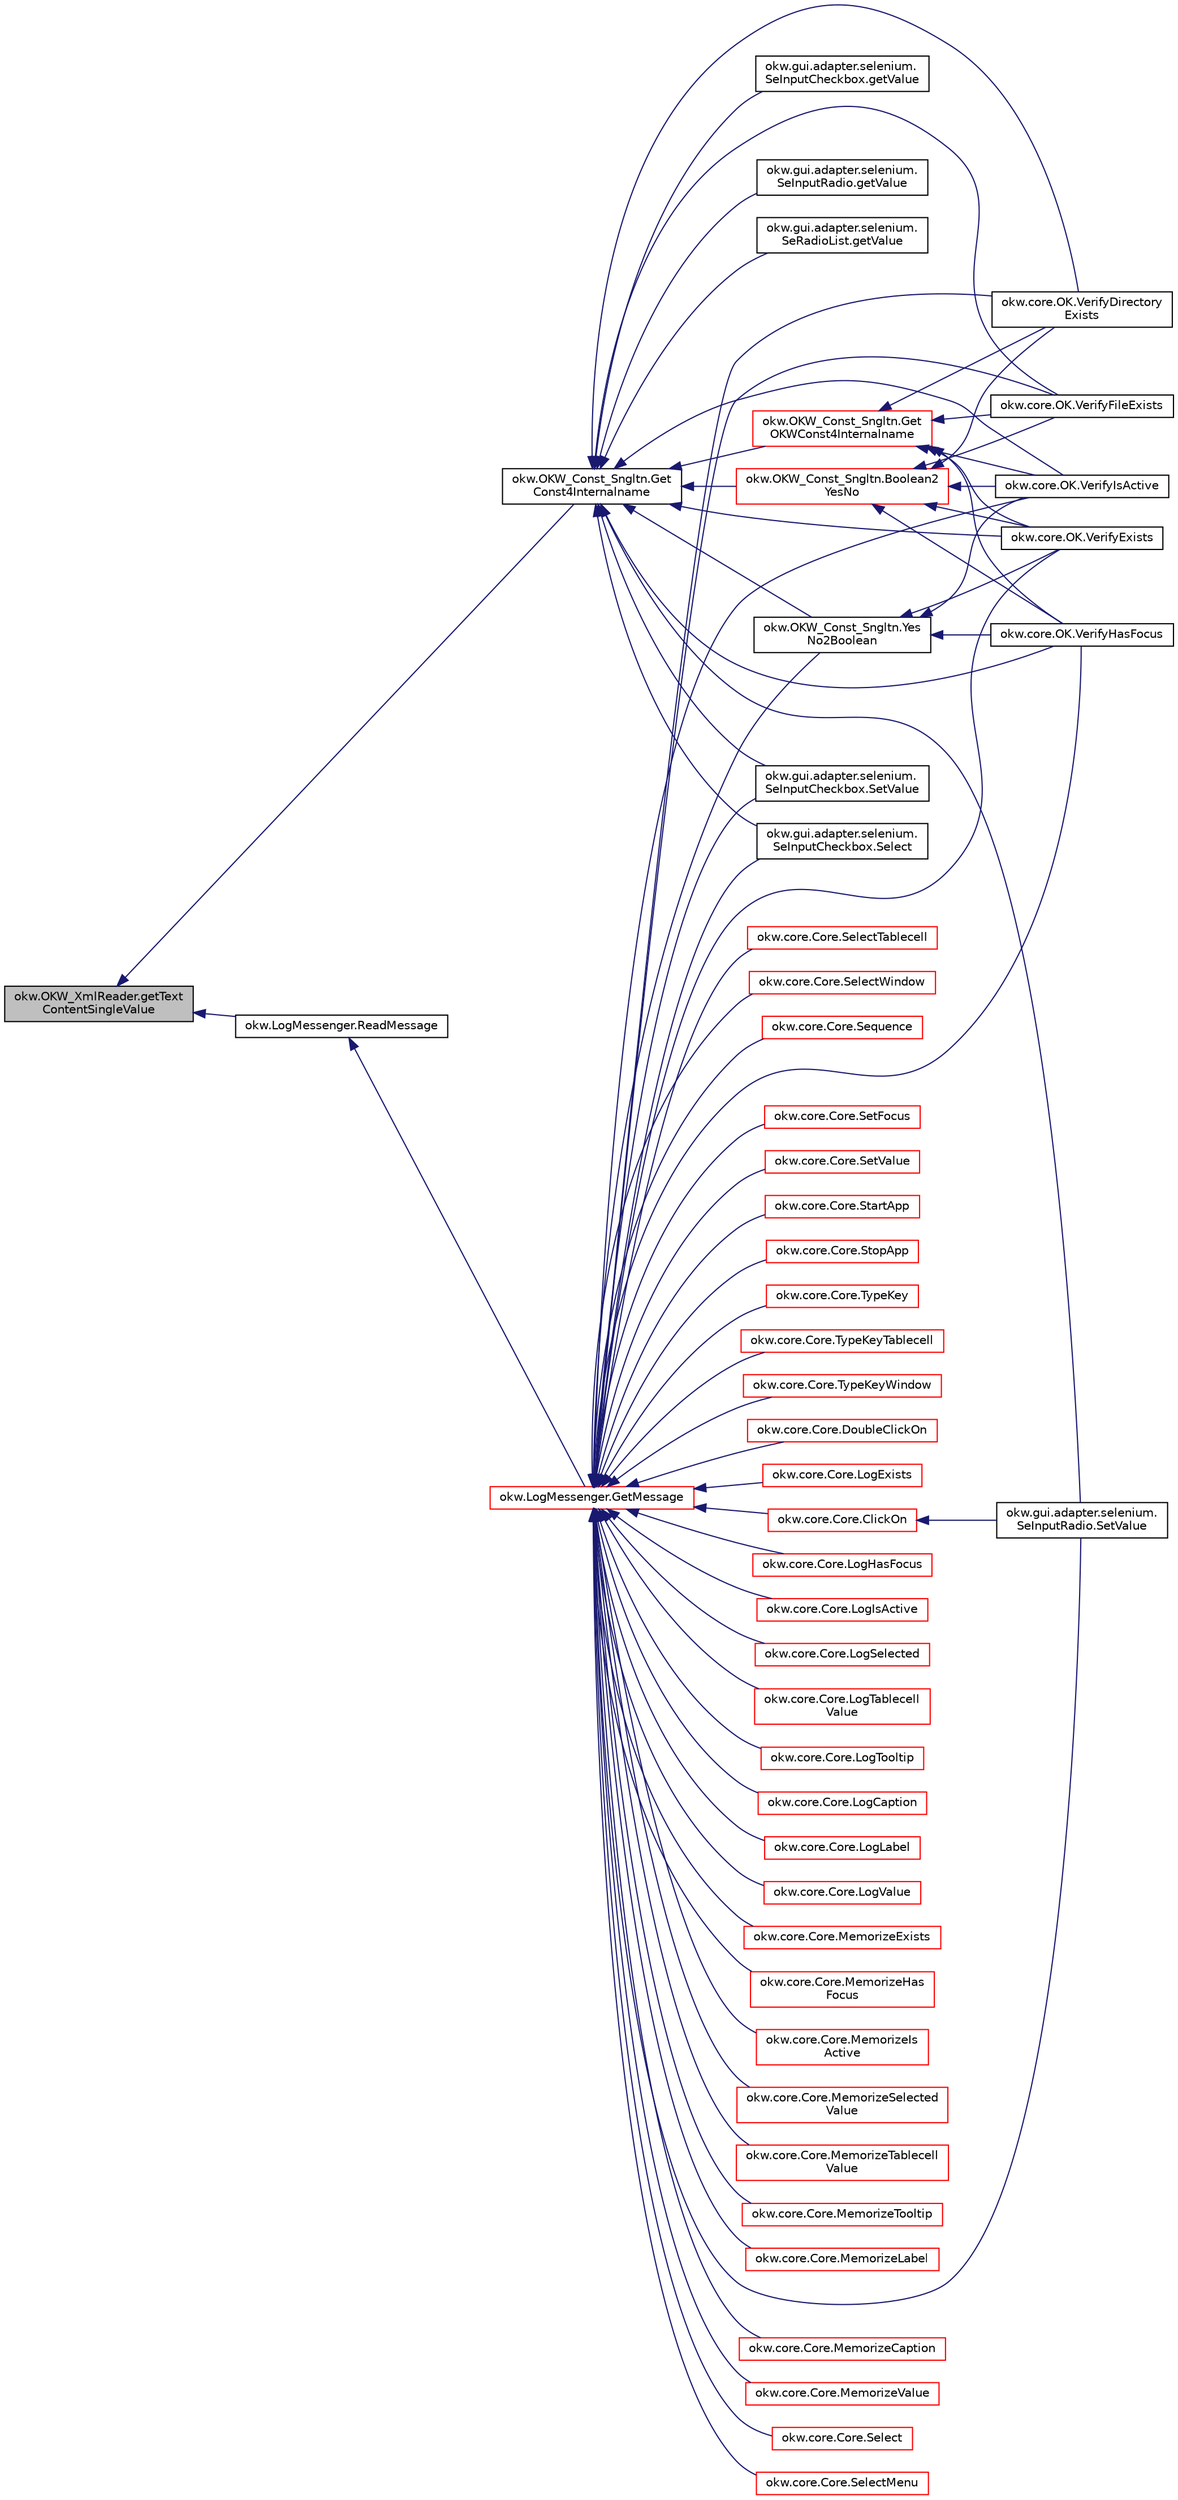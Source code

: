 digraph "okw.OKW_XmlReader.getTextContentSingleValue"
{
 // INTERACTIVE_SVG=YES
  edge [fontname="Helvetica",fontsize="10",labelfontname="Helvetica",labelfontsize="10"];
  node [fontname="Helvetica",fontsize="10",shape=record];
  rankdir="LR";
  Node3 [label="okw.OKW_XmlReader.getText\lContentSingleValue",height=0.2,width=0.4,color="black", fillcolor="grey75", style="filled", fontcolor="black"];
  Node3 -> Node4 [dir="back",color="midnightblue",fontsize="10",style="solid",fontname="Helvetica"];
  Node4 [label="okw.LogMessenger.ReadMessage",height=0.2,width=0.4,color="black", fillcolor="white", style="filled",URL="$classokw_1_1_log_messenger.html#a530cd6ab82ec82a04206a2e976ec06e3",tooltip="Interne Kernfunktion holt die Log-Meldung mit Platzhaltern aus der XML-Datei. "];
  Node4 -> Node5 [dir="back",color="midnightblue",fontsize="10",style="solid",fontname="Helvetica"];
  Node5 [label="okw.LogMessenger.GetMessage",height=0.2,width=0.4,color="red", fillcolor="white", style="filled",URL="$classokw_1_1_log_messenger.html#af225d1f037d47b3b085175c09d78bdd2",tooltip="Holt die Log-Meldung für MethodeNmae/Textkey ohne weitere Parameter. "];
  Node5 -> Node6 [dir="back",color="midnightblue",fontsize="10",style="solid",fontname="Helvetica"];
  Node6 [label="okw.core.Core.ClickOn",height=0.2,width=0.4,color="red", fillcolor="white", style="filled",URL="$classokw_1_1core_1_1_core.html#a3e601b16ed5c18b3daa279cf61044504",tooltip="Klickt auf das gegebene Objekt. "];
  Node6 -> Node8 [dir="back",color="midnightblue",fontsize="10",style="solid",fontname="Helvetica"];
  Node8 [label="okw.gui.adapter.selenium.\lSeInputRadio.SetValue",height=0.2,width=0.4,color="black", fillcolor="white", style="filled",URL="$classokw_1_1gui_1_1adapter_1_1selenium_1_1_se_input_radio.html#a7dce83be09a4af05f50b0e74aa9d27f7",tooltip="Ein SeInputButton IstkeinMenüobject! -> OKWFrameObjectMethodNotImplemented Auslösen! ..."];
  Node5 -> Node10 [dir="back",color="midnightblue",fontsize="10",style="solid",fontname="Helvetica"];
  Node10 [label="okw.core.Core.DoubleClickOn",height=0.2,width=0.4,color="red", fillcolor="white", style="filled",URL="$classokw_1_1core_1_1_core.html#ac282376df171a9d2d62bfe2f5a624cb2",tooltip="Klickt auf das gegebene Objekt. "];
  Node5 -> Node12 [dir="back",color="midnightblue",fontsize="10",style="solid",fontname="Helvetica"];
  Node12 [label="okw.core.Core.LogExists",height=0.2,width=0.4,color="red", fillcolor="white", style="filled",URL="$classokw_1_1core_1_1_core.html#a40b3422362c40854e75c069250a9c964",tooltip="Protokolliert, ob das gegebene Objekt existiert. "];
  Node5 -> Node14 [dir="back",color="midnightblue",fontsize="10",style="solid",fontname="Helvetica"];
  Node14 [label="okw.core.Core.LogHasFocus",height=0.2,width=0.4,color="red", fillcolor="white", style="filled",URL="$classokw_1_1core_1_1_core.html#a03c5ee5ec358b422d897b56c095d2613",tooltip="Dokumentiert den Fokus-Status des gegebenen Objekts. "];
  Node5 -> Node16 [dir="back",color="midnightblue",fontsize="10",style="solid",fontname="Helvetica"];
  Node16 [label="okw.core.Core.LogIsActive",height=0.2,width=0.4,color="red", fillcolor="white", style="filled",URL="$classokw_1_1core_1_1_core.html#a50d5ec463eec7315aecc7a2f3d1bb6e9",tooltip="Dokumentiert den Status des gegebenen Objekts. "];
  Node5 -> Node18 [dir="back",color="midnightblue",fontsize="10",style="solid",fontname="Helvetica"];
  Node18 [label="okw.core.Core.LogSelected",height=0.2,width=0.4,color="red", fillcolor="white", style="filled",URL="$classokw_1_1core_1_1_core.html#a7d2e15f017823e0df6c45fe7fe8251c0",tooltip="Dokumentiert den markierten Text des gegebenen Objekts. "];
  Node5 -> Node20 [dir="back",color="midnightblue",fontsize="10",style="solid",fontname="Helvetica"];
  Node20 [label="okw.core.Core.LogTablecell\lValue",height=0.2,width=0.4,color="red", fillcolor="white", style="filled",URL="$classokw_1_1core_1_1_core.html#ad33d08973ab4bfdc740acd14aa20364f",tooltip="Dokumentiert den Wert der ausgewählten Zelle. "];
  Node5 -> Node22 [dir="back",color="midnightblue",fontsize="10",style="solid",fontname="Helvetica"];
  Node22 [label="okw.core.Core.LogTooltip",height=0.2,width=0.4,color="red", fillcolor="white", style="filled",URL="$classokw_1_1core_1_1_core.html#a865a6eab7d2b9fe768ac92e0b6272af8",tooltip="Dokumentiert die Kurzinfo zu einem Werkzeug des gegebenen Objekts. "];
  Node5 -> Node24 [dir="back",color="midnightblue",fontsize="10",style="solid",fontname="Helvetica"];
  Node24 [label="okw.core.Core.LogCaption",height=0.2,width=0.4,color="red", fillcolor="white", style="filled",URL="$classokw_1_1core_1_1_core.html#a0aa220ef8efe2df075093c4eb2a08212",tooltip="Keine Beschreibung zu \"LogCaption\" verfügbar. "];
  Node5 -> Node26 [dir="back",color="midnightblue",fontsize="10",style="solid",fontname="Helvetica"];
  Node26 [label="okw.core.Core.LogLabel",height=0.2,width=0.4,color="red", fillcolor="white", style="filled",URL="$classokw_1_1core_1_1_core.html#a6d1157e91ec02c1f765d015ed03428b6",tooltip="Keine Beschreibung zu \"LogLabel\" verfügbar. "];
  Node5 -> Node28 [dir="back",color="midnightblue",fontsize="10",style="solid",fontname="Helvetica"];
  Node28 [label="okw.core.Core.LogValue",height=0.2,width=0.4,color="red", fillcolor="white", style="filled",URL="$classokw_1_1core_1_1_core.html#a9087a6954326ab2e0ec251a875b58496",tooltip="Dokumentiert den Standartwert eines Objekts. "];
  Node5 -> Node30 [dir="back",color="midnightblue",fontsize="10",style="solid",fontname="Helvetica"];
  Node30 [label="okw.core.Core.MemorizeExists",height=0.2,width=0.4,color="red", fillcolor="white", style="filled",URL="$classokw_1_1core_1_1_core.html#aa658863b5193d66b93b5e71ad3785e47",tooltip="Merkt sich den aktuell existierenden Zustand des Objekts. "];
  Node5 -> Node32 [dir="back",color="midnightblue",fontsize="10",style="solid",fontname="Helvetica"];
  Node32 [label="okw.core.Core.MemorizeHas\lFocus",height=0.2,width=0.4,color="red", fillcolor="white", style="filled",URL="$classokw_1_1core_1_1_core.html#af476a6399f7554f11a332d521fa4957e",tooltip="Keine Beschreibung zu \"MemorizeHasFocus\" verfügbar. "];
  Node5 -> Node34 [dir="back",color="midnightblue",fontsize="10",style="solid",fontname="Helvetica"];
  Node34 [label="okw.core.Core.MemorizeIs\lActive",height=0.2,width=0.4,color="red", fillcolor="white", style="filled",URL="$classokw_1_1core_1_1_core.html#a69fb76c04f4cfaa44b65f5477768455c",tooltip="Merkt sich den Zustand des gegebenen Objekts. "];
  Node5 -> Node36 [dir="back",color="midnightblue",fontsize="10",style="solid",fontname="Helvetica"];
  Node36 [label="okw.core.Core.MemorizeSelected\lValue",height=0.2,width=0.4,color="red", fillcolor="white", style="filled",URL="$classokw_1_1core_1_1_core.html#ae13536308d66e68f25d673af7fec2d2b",tooltip="Keine Beschreibung zu \"MemorizeSelectedValue\" verfügbar. "];
  Node5 -> Node38 [dir="back",color="midnightblue",fontsize="10",style="solid",fontname="Helvetica"];
  Node38 [label="okw.core.Core.MemorizeTablecell\lValue",height=0.2,width=0.4,color="red", fillcolor="white", style="filled",URL="$classokw_1_1core_1_1_core.html#a67a1a2afd49b3f0e696f86e78a599c4b",tooltip="Merkt sich den Wert der gegebenen Zelle in der Tabelle. "];
  Node5 -> Node40 [dir="back",color="midnightblue",fontsize="10",style="solid",fontname="Helvetica"];
  Node40 [label="okw.core.Core.MemorizeTooltip",height=0.2,width=0.4,color="red", fillcolor="white", style="filled",URL="$classokw_1_1core_1_1_core.html#a394fc596a02f7af416f4505a788301c1",tooltip="Dokumentiert den Tooltip-Text (Kurzinformation) des gegebenen Objekts. "];
  Node5 -> Node42 [dir="back",color="midnightblue",fontsize="10",style="solid",fontname="Helvetica"];
  Node42 [label="okw.core.Core.MemorizeLabel",height=0.2,width=0.4,color="red", fillcolor="white", style="filled",URL="$classokw_1_1core_1_1_core.html#a85d56eaf394a4e6a0f67979e5d3c58fa",tooltip="Keine Beschreibung zu \"MemorizeLabel\" verfügbar. "];
  Node5 -> Node44 [dir="back",color="midnightblue",fontsize="10",style="solid",fontname="Helvetica"];
  Node44 [label="okw.core.Core.MemorizeCaption",height=0.2,width=0.4,color="red", fillcolor="white", style="filled",URL="$classokw_1_1core_1_1_core.html#a45d00018ce652231985a88ca26d34da7",tooltip="Keine Beschreibung zu \"MemorizeCaption\" verfügbar. "];
  Node5 -> Node46 [dir="back",color="midnightblue",fontsize="10",style="solid",fontname="Helvetica"];
  Node46 [label="okw.core.Core.MemorizeValue",height=0.2,width=0.4,color="red", fillcolor="white", style="filled",URL="$classokw_1_1core_1_1_core.html#ac8440162926bfc169ee483bd7f860117",tooltip="Merkt sich den Standartwert eines Objekts. "];
  Node5 -> Node48 [dir="back",color="midnightblue",fontsize="10",style="solid",fontname="Helvetica"];
  Node48 [label="okw.core.Core.Select",height=0.2,width=0.4,color="red", fillcolor="white", style="filled",URL="$classokw_1_1core_1_1_core.html#af118e712145af544f4045c3bf636311b",tooltip="Auswahl aller Zeilen einer Liste/Tabelle, welche die gegebenen Daten enthalten. "];
  Node5 -> Node50 [dir="back",color="midnightblue",fontsize="10",style="solid",fontname="Helvetica"];
  Node50 [label="okw.core.Core.SelectMenu",height=0.2,width=0.4,color="red", fillcolor="white", style="filled",URL="$classokw_1_1core_1_1_core.html#ad456e1c840aa697b44843afd9fefa8e2",tooltip="Wählt den gegebenen Menü-Eintrag aus. "];
  Node5 -> Node52 [dir="back",color="midnightblue",fontsize="10",style="solid",fontname="Helvetica"];
  Node52 [label="okw.core.Core.SelectTablecell",height=0.2,width=0.4,color="red", fillcolor="white", style="filled",URL="$classokw_1_1core_1_1_core.html#a02e398b0aa11815b25b1471e4ce2795e",tooltip="Wählt die gegebene Tabellenzelle aus. "];
  Node5 -> Node54 [dir="back",color="midnightblue",fontsize="10",style="solid",fontname="Helvetica"];
  Node54 [label="okw.core.Core.SelectWindow",height=0.2,width=0.4,color="red", fillcolor="white", style="filled",URL="$classokw_1_1core_1_1_core.html#a6a68660eb5e34965522896e2a5c48314",tooltip="Setzt den Kontext auf das gegebene Fenster. "];
  Node5 -> Node56 [dir="back",color="midnightblue",fontsize="10",style="solid",fontname="Helvetica"];
  Node56 [label="okw.core.Core.Sequence",height=0.2,width=0.4,color="red", fillcolor="white", style="filled",URL="$classokw_1_1core_1_1_core.html#ab0cd601b3ec8b8e20755ed24a3d8680b",tooltip="Ruft die Sequenz eines Fensters auf. "];
  Node5 -> Node58 [dir="back",color="midnightblue",fontsize="10",style="solid",fontname="Helvetica"];
  Node58 [label="okw.core.Core.SetFocus",height=0.2,width=0.4,color="red", fillcolor="white", style="filled",URL="$classokw_1_1core_1_1_core.html#a343aac009274a866520db97ec9cc793a",tooltip="Setzt den Fokus auf das gegebene Fensterobjekt. "];
  Node5 -> Node60 [dir="back",color="midnightblue",fontsize="10",style="solid",fontname="Helvetica"];
  Node60 [label="okw.core.Core.SetValue",height=0.2,width=0.4,color="red", fillcolor="white", style="filled",URL="$classokw_1_1core_1_1_core.html#a7088065564f2909025435c0c5594926c",tooltip="Setzt den Wert des gegebenen Fensterobjekts auf den gegebenen Wert. "];
  Node5 -> Node62 [dir="back",color="midnightblue",fontsize="10",style="solid",fontname="Helvetica"];
  Node62 [label="okw.core.Core.StartApp",height=0.2,width=0.4,color="red", fillcolor="white", style="filled",URL="$classokw_1_1core_1_1_core.html#ac20a22275b6aea1c4e551dce1fd0c1e9",tooltip="Startet die gegebene Anwendung. "];
  Node5 -> Node64 [dir="back",color="midnightblue",fontsize="10",style="solid",fontname="Helvetica"];
  Node64 [label="okw.core.Core.StopApp",height=0.2,width=0.4,color="red", fillcolor="white", style="filled",URL="$classokw_1_1core_1_1_core.html#a13d953a145a5e1bc776785f8433ba69c",tooltip="Beendet eine gegebene Anwendung. "];
  Node5 -> Node66 [dir="back",color="midnightblue",fontsize="10",style="solid",fontname="Helvetica"];
  Node66 [label="okw.core.Core.TypeKey",height=0.2,width=0.4,color="red", fillcolor="white", style="filled",URL="$classokw_1_1core_1_1_core.html#ad09bf3a237b88913dbe9ebc228db1cf3",tooltip="Tastatureingaben von Daten in das aktive Fensterobjekt. "];
  Node5 -> Node68 [dir="back",color="midnightblue",fontsize="10",style="solid",fontname="Helvetica"];
  Node68 [label="okw.core.Core.TypeKeyTablecell",height=0.2,width=0.4,color="red", fillcolor="white", style="filled",URL="$classokw_1_1core_1_1_core.html#a86cffd624c6b0a94074479b6fe3260de",tooltip="Eingabe von Daten in eine gegebene Tabellenzelle über die Tastatur. "];
  Node5 -> Node70 [dir="back",color="midnightblue",fontsize="10",style="solid",fontname="Helvetica"];
  Node70 [label="okw.core.Core.TypeKeyWindow",height=0.2,width=0.4,color="red", fillcolor="white", style="filled",URL="$classokw_1_1core_1_1_core.html#acfdd78869f2151c68f7cc9e4b8acd890",tooltip="Tastatureingabe in ein bestimmtes Fensterobjekt. "];
  Node5 -> Node141 [dir="back",color="midnightblue",fontsize="10",style="solid",fontname="Helvetica"];
  Node141 [label="okw.core.OK.VerifyExists",height=0.2,width=0.4,color="black", fillcolor="white", style="filled",URL="$classokw_1_1core_1_1_o_k.html#a9785853231d70946dcbbfcd44b509c25",tooltip="Prüft, ob das gegebene Objekt existiert. "];
  Node5 -> Node142 [dir="back",color="midnightblue",fontsize="10",style="solid",fontname="Helvetica"];
  Node142 [label="okw.core.OK.VerifyHasFocus",height=0.2,width=0.4,color="black", fillcolor="white", style="filled",URL="$classokw_1_1core_1_1_o_k.html#a4950117cbe9cd2b769ae529bbdc1f897",tooltip="Vergleicht den Fokus-Zustand des gegebenen Objekts mit dem erwarteten Wert. "];
  Node5 -> Node143 [dir="back",color="midnightblue",fontsize="10",style="solid",fontname="Helvetica"];
  Node143 [label="okw.core.OK.VerifyIsActive",height=0.2,width=0.4,color="black", fillcolor="white", style="filled",URL="$classokw_1_1core_1_1_o_k.html#a071aec5319238e209cfc6f1434ea13e8",tooltip="copydoc IOKW_State::VerifyHasFocus(String,String) "];
  Node5 -> Node160 [dir="back",color="midnightblue",fontsize="10",style="solid",fontname="Helvetica"];
  Node160 [label="okw.core.OK.VerifyFileExists",height=0.2,width=0.4,color="black", fillcolor="white", style="filled",URL="$classokw_1_1core_1_1_o_k.html#a8afdd9c8a47dc54aced5cce6226678ad",tooltip="Prüft, ob die gegebene Datei existiert. "];
  Node5 -> Node161 [dir="back",color="midnightblue",fontsize="10",style="solid",fontname="Helvetica"];
  Node161 [label="okw.core.OK.VerifyDirectory\lExists",height=0.2,width=0.4,color="black", fillcolor="white", style="filled",URL="$classokw_1_1core_1_1_o_k.html#aeec97e6090b2d4140c5961d81700b5cf",tooltip="Prüft, ob das gegebene Verzeichnis existiert. "];
  Node5 -> Node197 [dir="back",color="midnightblue",fontsize="10",style="solid",fontname="Helvetica"];
  Node197 [label="okw.OKW_Const_Sngltn.Yes\lNo2Boolean",height=0.2,width=0.4,color="black", fillcolor="white", style="filled",URL="$classokw_1_1_o_k_w___const___sngltn.html#a99d340fb7556d8b20de03fbf1da17d77",tooltip="Konvertiert sprachabhängig Ja/Nein zu einem Booleanean Wert (Wahr/Falsch). "];
  Node197 -> Node141 [dir="back",color="midnightblue",fontsize="10",style="solid",fontname="Helvetica"];
  Node197 -> Node142 [dir="back",color="midnightblue",fontsize="10",style="solid",fontname="Helvetica"];
  Node197 -> Node143 [dir="back",color="midnightblue",fontsize="10",style="solid",fontname="Helvetica"];
  Node5 -> Node210 [dir="back",color="midnightblue",fontsize="10",style="solid",fontname="Helvetica"];
  Node210 [label="okw.gui.adapter.selenium.\lSeInputCheckbox.SetValue",height=0.2,width=0.4,color="black", fillcolor="white", style="filled",URL="$classokw_1_1gui_1_1adapter_1_1selenium_1_1_se_input_checkbox.html#ae11a49c881f65456d65abd1b3ddf8de7"];
  Node5 -> Node211 [dir="back",color="midnightblue",fontsize="10",style="solid",fontname="Helvetica"];
  Node211 [label="okw.gui.adapter.selenium.\lSeInputCheckbox.Select",height=0.2,width=0.4,color="black", fillcolor="white", style="filled",URL="$classokw_1_1gui_1_1adapter_1_1selenium_1_1_se_input_checkbox.html#a37d7733b7807cf4daade07461a506146",tooltip="Erlaubte Werte sind sprachabhängig CHECKED/UNCHECKED. "];
  Node5 -> Node8 [dir="back",color="midnightblue",fontsize="10",style="solid",fontname="Helvetica"];
  Node3 -> Node281 [dir="back",color="midnightblue",fontsize="10",style="solid",fontname="Helvetica"];
  Node281 [label="okw.OKW_Const_Sngltn.Get\lConst4Internalname",height=0.2,width=0.4,color="black", fillcolor="white", style="filled",URL="$classokw_1_1_o_k_w___const___sngltn.html#a51cde06bf07e855ba4d69ff36b9a27f7",tooltip="Methode ermittelt für Internalname und der aktuell eingestellten Sprache den Wert für Const..."];
  Node281 -> Node141 [dir="back",color="midnightblue",fontsize="10",style="solid",fontname="Helvetica"];
  Node281 -> Node142 [dir="back",color="midnightblue",fontsize="10",style="solid",fontname="Helvetica"];
  Node281 -> Node143 [dir="back",color="midnightblue",fontsize="10",style="solid",fontname="Helvetica"];
  Node281 -> Node160 [dir="back",color="midnightblue",fontsize="10",style="solid",fontname="Helvetica"];
  Node281 -> Node161 [dir="back",color="midnightblue",fontsize="10",style="solid",fontname="Helvetica"];
  Node281 -> Node282 [dir="back",color="midnightblue",fontsize="10",style="solid",fontname="Helvetica"];
  Node282 [label="okw.OKW_Const_Sngltn.Boolean2\lYesNo",height=0.2,width=0.4,color="red", fillcolor="white", style="filled",URL="$classokw_1_1_o_k_w___const___sngltn.html#afc1c3325b8bede60aa50b1d5ebfdddf1",tooltip="Konvertiert WAHR/FALSCH (true/false) sprachabhängig nach \"Ja\"/\"Nein\" (Yes/No) "];
  Node282 -> Node141 [dir="back",color="midnightblue",fontsize="10",style="solid",fontname="Helvetica"];
  Node282 -> Node142 [dir="back",color="midnightblue",fontsize="10",style="solid",fontname="Helvetica"];
  Node282 -> Node143 [dir="back",color="midnightblue",fontsize="10",style="solid",fontname="Helvetica"];
  Node282 -> Node160 [dir="back",color="midnightblue",fontsize="10",style="solid",fontname="Helvetica"];
  Node282 -> Node161 [dir="back",color="midnightblue",fontsize="10",style="solid",fontname="Helvetica"];
  Node281 -> Node283 [dir="back",color="midnightblue",fontsize="10",style="solid",fontname="Helvetica"];
  Node283 [label="okw.OKW_Const_Sngltn.Get\lOKWConst4Internalname",height=0.2,width=0.4,color="red", fillcolor="white", style="filled",URL="$classokw_1_1_o_k_w___const___sngltn.html#a02c05c79f7ea6e862a81a64ce23941fd",tooltip="Methode ermittelt für Internalname und der aktuell eingestellten Sprache den Wert für OKWConst..."];
  Node283 -> Node141 [dir="back",color="midnightblue",fontsize="10",style="solid",fontname="Helvetica"];
  Node283 -> Node142 [dir="back",color="midnightblue",fontsize="10",style="solid",fontname="Helvetica"];
  Node283 -> Node143 [dir="back",color="midnightblue",fontsize="10",style="solid",fontname="Helvetica"];
  Node283 -> Node160 [dir="back",color="midnightblue",fontsize="10",style="solid",fontname="Helvetica"];
  Node283 -> Node161 [dir="back",color="midnightblue",fontsize="10",style="solid",fontname="Helvetica"];
  Node281 -> Node197 [dir="back",color="midnightblue",fontsize="10",style="solid",fontname="Helvetica"];
  Node281 -> Node243 [dir="back",color="midnightblue",fontsize="10",style="solid",fontname="Helvetica"];
  Node243 [label="okw.gui.adapter.selenium.\lSeInputCheckbox.getValue",height=0.2,width=0.4,color="black", fillcolor="white", style="filled",URL="$classokw_1_1gui_1_1adapter_1_1selenium_1_1_se_input_checkbox.html#a19bd403031cbdc003823a7b21c0cf12e",tooltip="Ermittelt/holt den aktuellen Wert der CheckBox. "];
  Node281 -> Node210 [dir="back",color="midnightblue",fontsize="10",style="solid",fontname="Helvetica"];
  Node281 -> Node211 [dir="back",color="midnightblue",fontsize="10",style="solid",fontname="Helvetica"];
  Node281 -> Node244 [dir="back",color="midnightblue",fontsize="10",style="solid",fontname="Helvetica"];
  Node244 [label="okw.gui.adapter.selenium.\lSeInputRadio.getValue",height=0.2,width=0.4,color="black", fillcolor="white", style="filled",URL="$classokw_1_1gui_1_1adapter_1_1selenium_1_1_se_input_radio.html#a065bf42fe3ac6802ebac1bb25099e89a",tooltip="Ermittelt den aktuellen Wert des RadioButtons. "];
  Node281 -> Node8 [dir="back",color="midnightblue",fontsize="10",style="solid",fontname="Helvetica"];
  Node281 -> Node195 [dir="back",color="midnightblue",fontsize="10",style="solid",fontname="Helvetica"];
  Node195 [label="okw.gui.adapter.selenium.\lSeRadioList.getValue",height=0.2,width=0.4,color="black", fillcolor="white", style="filled",URL="$classokw_1_1gui_1_1adapter_1_1selenium_1_1_se_radio_list.html#a2de5dcb9d606e72dbe9e5a9cbef481ad",tooltip="Ermittelt den textuellen Inhalt des markierten Textes für Prüfewert. "];
}
